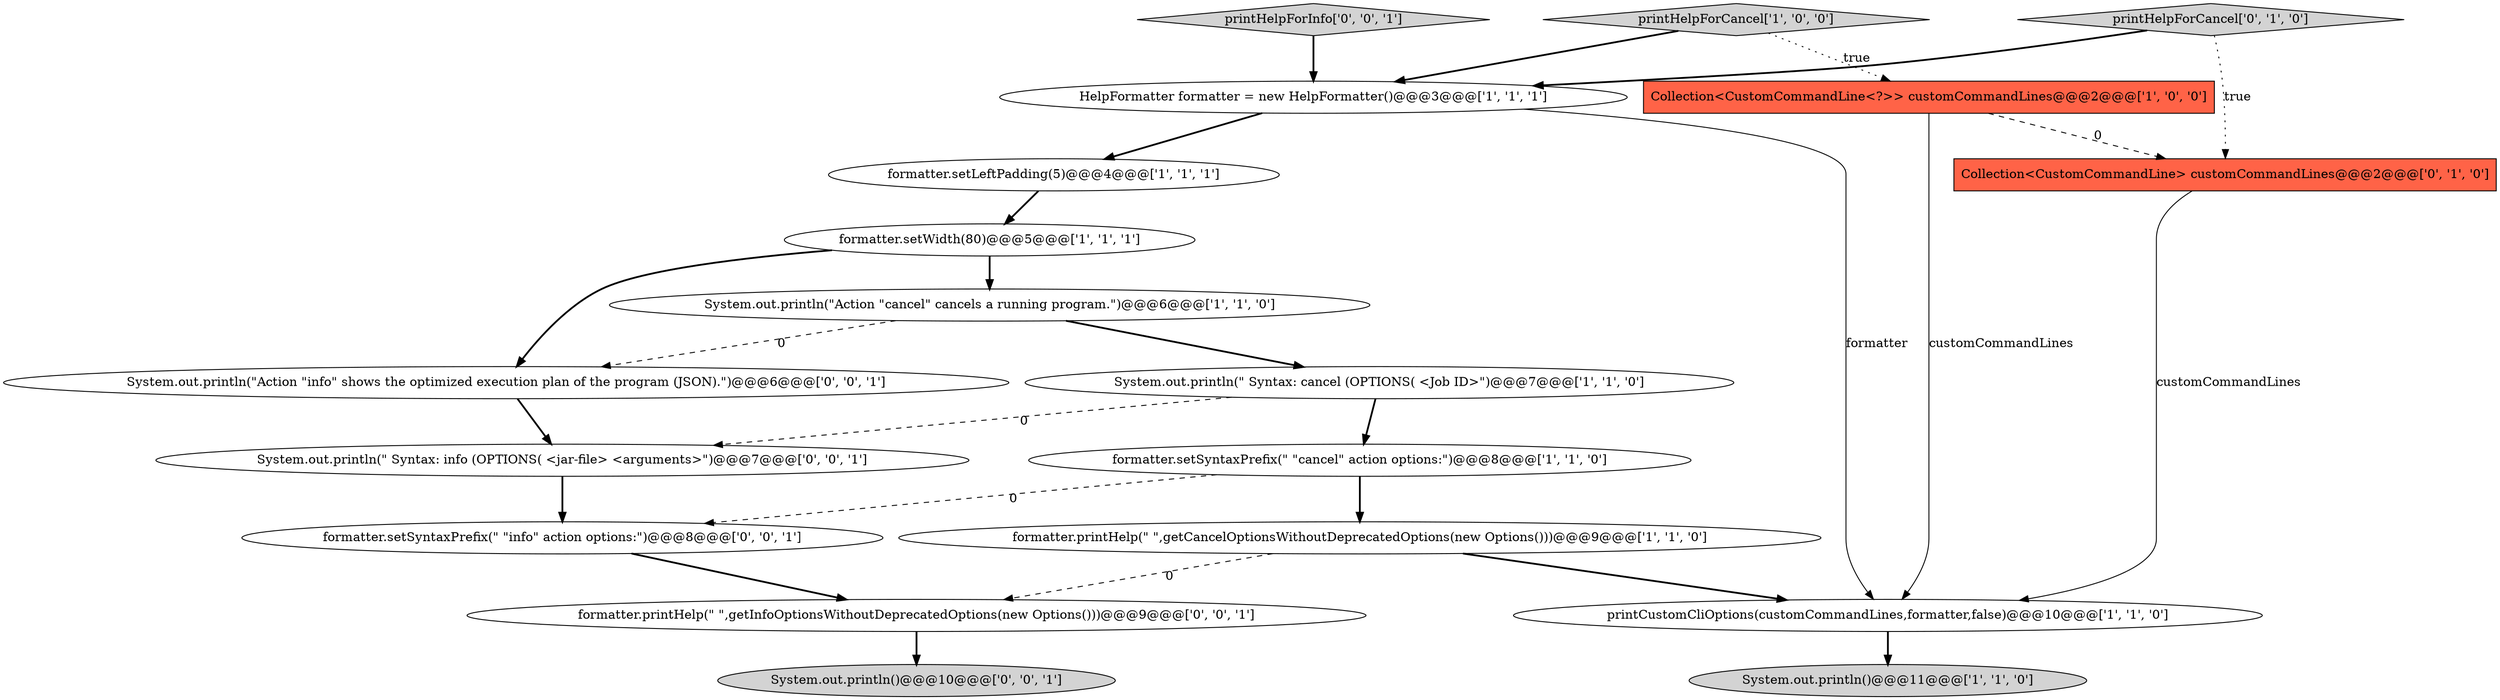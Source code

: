 digraph {
18 [style = filled, label = "formatter.printHelp(\" \",getInfoOptionsWithoutDeprecatedOptions(new Options()))@@@9@@@['0', '0', '1']", fillcolor = white, shape = ellipse image = "AAA0AAABBB3BBB"];
3 [style = filled, label = "System.out.println(\" Syntax: cancel (OPTIONS( <Job ID>\")@@@7@@@['1', '1', '0']", fillcolor = white, shape = ellipse image = "AAA0AAABBB1BBB"];
1 [style = filled, label = "formatter.printHelp(\" \",getCancelOptionsWithoutDeprecatedOptions(new Options()))@@@9@@@['1', '1', '0']", fillcolor = white, shape = ellipse image = "AAA0AAABBB1BBB"];
9 [style = filled, label = "printCustomCliOptions(customCommandLines,formatter,false)@@@10@@@['1', '1', '0']", fillcolor = white, shape = ellipse image = "AAA0AAABBB1BBB"];
13 [style = filled, label = "System.out.println(\"Action \"info\" shows the optimized execution plan of the program (JSON).\")@@@6@@@['0', '0', '1']", fillcolor = white, shape = ellipse image = "AAA0AAABBB3BBB"];
16 [style = filled, label = "formatter.setSyntaxPrefix(\" \"info\" action options:\")@@@8@@@['0', '0', '1']", fillcolor = white, shape = ellipse image = "AAA0AAABBB3BBB"];
4 [style = filled, label = "Collection<CustomCommandLine<?>> customCommandLines@@@2@@@['1', '0', '0']", fillcolor = tomato, shape = box image = "AAA1AAABBB1BBB"];
5 [style = filled, label = "System.out.println()@@@11@@@['1', '1', '0']", fillcolor = lightgray, shape = ellipse image = "AAA0AAABBB1BBB"];
11 [style = filled, label = "Collection<CustomCommandLine> customCommandLines@@@2@@@['0', '1', '0']", fillcolor = tomato, shape = box image = "AAA1AAABBB2BBB"];
0 [style = filled, label = "HelpFormatter formatter = new HelpFormatter()@@@3@@@['1', '1', '1']", fillcolor = white, shape = ellipse image = "AAA0AAABBB1BBB"];
14 [style = filled, label = "printHelpForInfo['0', '0', '1']", fillcolor = lightgray, shape = diamond image = "AAA0AAABBB3BBB"];
15 [style = filled, label = "System.out.println(\" Syntax: info (OPTIONS( <jar-file> <arguments>\")@@@7@@@['0', '0', '1']", fillcolor = white, shape = ellipse image = "AAA0AAABBB3BBB"];
17 [style = filled, label = "System.out.println()@@@10@@@['0', '0', '1']", fillcolor = lightgray, shape = ellipse image = "AAA0AAABBB3BBB"];
8 [style = filled, label = "formatter.setLeftPadding(5)@@@4@@@['1', '1', '1']", fillcolor = white, shape = ellipse image = "AAA0AAABBB1BBB"];
2 [style = filled, label = "printHelpForCancel['1', '0', '0']", fillcolor = lightgray, shape = diamond image = "AAA0AAABBB1BBB"];
10 [style = filled, label = "formatter.setWidth(80)@@@5@@@['1', '1', '1']", fillcolor = white, shape = ellipse image = "AAA0AAABBB1BBB"];
6 [style = filled, label = "System.out.println(\"Action \"cancel\" cancels a running program.\")@@@6@@@['1', '1', '0']", fillcolor = white, shape = ellipse image = "AAA0AAABBB1BBB"];
7 [style = filled, label = "formatter.setSyntaxPrefix(\" \"cancel\" action options:\")@@@8@@@['1', '1', '0']", fillcolor = white, shape = ellipse image = "AAA0AAABBB1BBB"];
12 [style = filled, label = "printHelpForCancel['0', '1', '0']", fillcolor = lightgray, shape = diamond image = "AAA0AAABBB2BBB"];
6->3 [style = bold, label=""];
8->10 [style = bold, label=""];
4->9 [style = solid, label="customCommandLines"];
16->18 [style = bold, label=""];
7->1 [style = bold, label=""];
7->16 [style = dashed, label="0"];
18->17 [style = bold, label=""];
1->18 [style = dashed, label="0"];
15->16 [style = bold, label=""];
12->0 [style = bold, label=""];
10->6 [style = bold, label=""];
1->9 [style = bold, label=""];
12->11 [style = dotted, label="true"];
2->0 [style = bold, label=""];
6->13 [style = dashed, label="0"];
14->0 [style = bold, label=""];
10->13 [style = bold, label=""];
3->7 [style = bold, label=""];
11->9 [style = solid, label="customCommandLines"];
2->4 [style = dotted, label="true"];
0->8 [style = bold, label=""];
9->5 [style = bold, label=""];
3->15 [style = dashed, label="0"];
13->15 [style = bold, label=""];
4->11 [style = dashed, label="0"];
0->9 [style = solid, label="formatter"];
}

